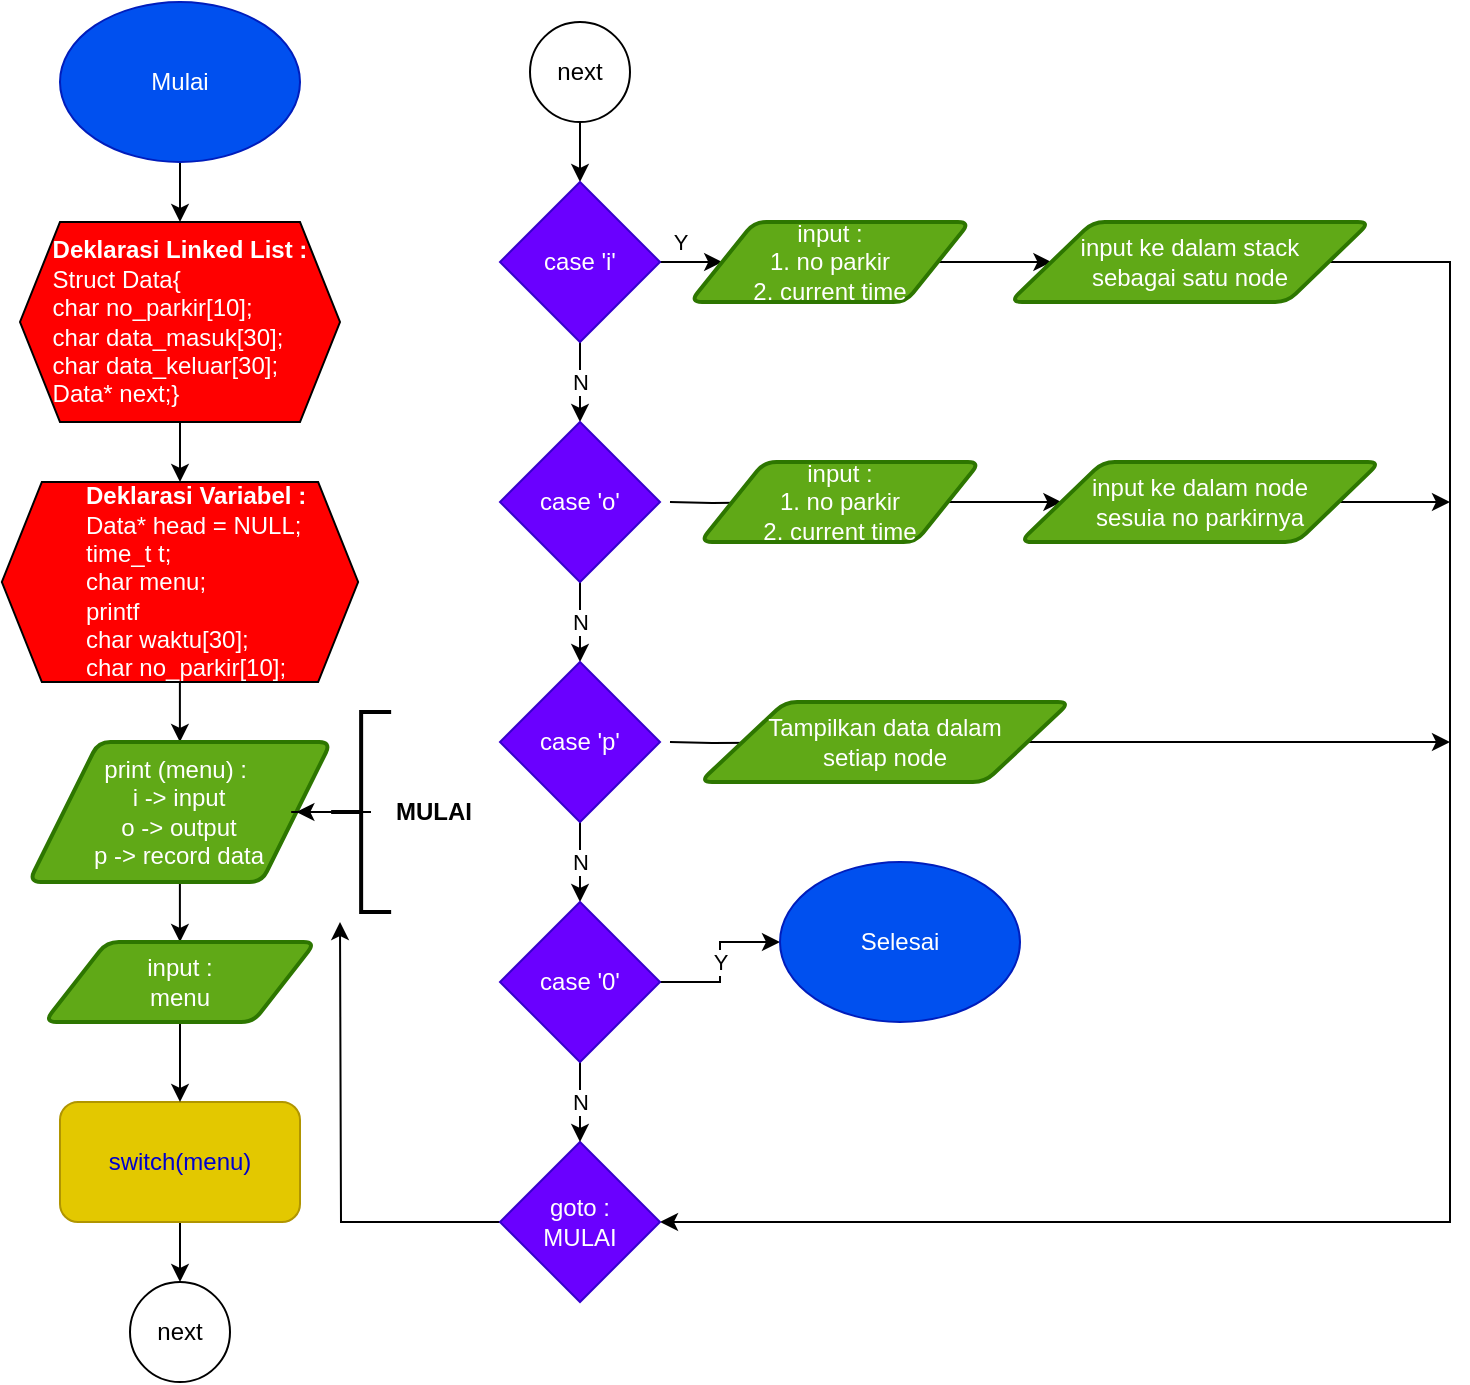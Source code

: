 <mxfile version="14.5.3" type="github"><diagram id="vpWDV6LLJvgoQWHl9rre" name="Page-1"><mxGraphModel dx="868" dy="1651" grid="1" gridSize="10" guides="1" tooltips="1" connect="1" arrows="1" fold="1" page="1" pageScale="1" pageWidth="827" pageHeight="1169" math="0" shadow="0"><root><mxCell id="0"/><mxCell id="1" parent="0"/><mxCell id="7emiK352lVmpv-qZqaM6-1" style="edgeStyle=orthogonalEdgeStyle;rounded=0;orthogonalLoop=1;jettySize=auto;html=1;entryX=0.5;entryY=0;entryDx=0;entryDy=0;" edge="1" parent="1" source="7emiK352lVmpv-qZqaM6-2" target="7emiK352lVmpv-qZqaM6-4"><mxGeometry relative="1" as="geometry"/></mxCell><mxCell id="7emiK352lVmpv-qZqaM6-2" value="&lt;div style=&quot;color: rgb(255 , 255 , 255)&quot;&gt;&lt;div&gt;&lt;b&gt;Deklarasi Linked List :&lt;/b&gt;&lt;/div&gt;&lt;div style=&quot;text-align: justify&quot;&gt;Struct Data{&lt;/div&gt;&lt;div style=&quot;text-align: left&quot;&gt;char no_parkir[10];&lt;/div&gt;&lt;div style=&quot;text-align: left&quot;&gt;char data_masuk[30];&lt;/div&gt;&lt;div style=&quot;text-align: left&quot;&gt;char data_keluar[30];&lt;/div&gt;&lt;div style=&quot;text-align: left&quot;&gt;Data* next;}&lt;/div&gt;&lt;/div&gt;" style="shape=hexagon;perimeter=hexagonPerimeter2;whiteSpace=wrap;html=1;fixedSize=1;fillColor=#FF0000;" vertex="1" parent="1"><mxGeometry x="200" y="30" width="160" height="100" as="geometry"/></mxCell><mxCell id="7emiK352lVmpv-qZqaM6-3" value="" style="edgeStyle=orthogonalEdgeStyle;rounded=0;orthogonalLoop=1;jettySize=auto;html=1;" edge="1" parent="1" source="7emiK352lVmpv-qZqaM6-4" target="7emiK352lVmpv-qZqaM6-6"><mxGeometry relative="1" as="geometry"/></mxCell><mxCell id="7emiK352lVmpv-qZqaM6-4" value="&lt;blockquote style=&quot;margin: 0 0 0 40px ; border: none ; padding: 0px&quot;&gt;&lt;b style=&quot;color: rgb(255 , 255 , 255)&quot;&gt;Deklarasi Variabel :&lt;br&gt;&lt;/b&gt;&lt;span style=&quot;color: rgb(255 , 255 , 255)&quot;&gt;Data* head = NULL;&lt;br&gt;&lt;/span&gt;&lt;span style=&quot;color: rgb(255 , 255 , 255)&quot;&gt;time_t t;&lt;br&gt;&lt;/span&gt;&lt;span style=&quot;color: rgb(255 , 255 , 255)&quot;&gt;char menu;&lt;br&gt;&lt;/span&gt;&lt;span style=&quot;color: rgb(255 , 255 , 255)&quot;&gt;printf&lt;br&gt;&lt;/span&gt;&lt;span style=&quot;color: rgb(255 , 255 , 255)&quot;&gt;char waktu[30];&lt;/span&gt;&lt;div style=&quot;color: rgb(255 , 255 , 255)&quot;&gt;&lt;div&gt;char no_parkir[10];&lt;/div&gt;&lt;/div&gt;&lt;/blockquote&gt;&lt;div style=&quot;color: rgb(255 , 255 , 255)&quot;&gt;&lt;div&gt;&lt;span&gt;&#9;&lt;/span&gt;&lt;/div&gt;&lt;/div&gt;" style="shape=hexagon;perimeter=hexagonPerimeter2;whiteSpace=wrap;html=1;fixedSize=1;fillColor=#FF0000;align=left;" vertex="1" parent="1"><mxGeometry x="190.93" y="160" width="178.13" height="100" as="geometry"/></mxCell><mxCell id="7emiK352lVmpv-qZqaM6-5" value="" style="edgeStyle=orthogonalEdgeStyle;rounded=0;orthogonalLoop=1;jettySize=auto;html=1;" edge="1" parent="1" source="7emiK352lVmpv-qZqaM6-6" target="7emiK352lVmpv-qZqaM6-10"><mxGeometry relative="1" as="geometry"/></mxCell><mxCell id="7emiK352lVmpv-qZqaM6-6" value="print (menu) :&amp;nbsp;&lt;br&gt;i -&amp;gt; input&lt;br&gt;o -&amp;gt; output&lt;br&gt;p -&amp;gt; record data" style="shape=parallelogram;html=1;strokeWidth=2;perimeter=parallelogramPerimeter;whiteSpace=wrap;rounded=1;arcSize=12;size=0.23;fillColor=#60a917;strokeColor=#2D7600;fontColor=#ffffff;" vertex="1" parent="1"><mxGeometry x="204.43" y="290" width="151.14" height="70" as="geometry"/></mxCell><mxCell id="7emiK352lVmpv-qZqaM6-7" value="" style="edgeStyle=orthogonalEdgeStyle;rounded=0;orthogonalLoop=1;jettySize=auto;html=1;" edge="1" parent="1" source="7emiK352lVmpv-qZqaM6-8" target="7emiK352lVmpv-qZqaM6-11"><mxGeometry relative="1" as="geometry"/></mxCell><mxCell id="7emiK352lVmpv-qZqaM6-8" value="&lt;font color=&quot;#0000cc&quot;&gt;switch(menu)&lt;/font&gt;" style="rounded=1;whiteSpace=wrap;html=1;fillColor=#e3c800;strokeColor=#B09500;fontColor=#ffffff;" vertex="1" parent="1"><mxGeometry x="220" y="470" width="120" height="60" as="geometry"/></mxCell><mxCell id="7emiK352lVmpv-qZqaM6-9" style="edgeStyle=orthogonalEdgeStyle;rounded=0;orthogonalLoop=1;jettySize=auto;html=1;entryX=0.5;entryY=0;entryDx=0;entryDy=0;" edge="1" parent="1" source="7emiK352lVmpv-qZqaM6-10" target="7emiK352lVmpv-qZqaM6-8"><mxGeometry relative="1" as="geometry"/></mxCell><mxCell id="7emiK352lVmpv-qZqaM6-10" value="input :&lt;br&gt;menu" style="shape=parallelogram;html=1;strokeWidth=2;perimeter=parallelogramPerimeter;whiteSpace=wrap;rounded=1;arcSize=12;size=0.23;fillColor=#60a917;strokeColor=#2D7600;fontColor=#ffffff;" vertex="1" parent="1"><mxGeometry x="212.21" y="390" width="135.57" height="40" as="geometry"/></mxCell><mxCell id="7emiK352lVmpv-qZqaM6-11" value="next" style="ellipse;whiteSpace=wrap;html=1;aspect=fixed;" vertex="1" parent="1"><mxGeometry x="255" y="560" width="50" height="50" as="geometry"/></mxCell><mxCell id="7emiK352lVmpv-qZqaM6-12" value="" style="edgeStyle=orthogonalEdgeStyle;rounded=0;orthogonalLoop=1;jettySize=auto;html=1;" edge="1" parent="1" source="7emiK352lVmpv-qZqaM6-13" target="7emiK352lVmpv-qZqaM6-16"><mxGeometry relative="1" as="geometry"/></mxCell><mxCell id="7emiK352lVmpv-qZqaM6-13" value="next" style="ellipse;whiteSpace=wrap;html=1;aspect=fixed;" vertex="1" parent="1"><mxGeometry x="455" y="-70" width="50" height="50" as="geometry"/></mxCell><mxCell id="7emiK352lVmpv-qZqaM6-14" value="N" style="edgeStyle=orthogonalEdgeStyle;rounded=0;orthogonalLoop=1;jettySize=auto;html=1;" edge="1" parent="1" source="7emiK352lVmpv-qZqaM6-16" target="7emiK352lVmpv-qZqaM6-18"><mxGeometry relative="1" as="geometry"/></mxCell><mxCell id="7emiK352lVmpv-qZqaM6-15" value="Y" style="edgeStyle=orthogonalEdgeStyle;rounded=0;orthogonalLoop=1;jettySize=auto;html=1;" edge="1" parent="1" source="7emiK352lVmpv-qZqaM6-16" target="7emiK352lVmpv-qZqaM6-22"><mxGeometry x="0.48" y="10" relative="1" as="geometry"><mxPoint as="offset"/></mxGeometry></mxCell><mxCell id="7emiK352lVmpv-qZqaM6-16" value="case 'i'" style="rhombus;whiteSpace=wrap;html=1;fillColor=#6a00ff;strokeColor=#3700CC;fontColor=#ffffff;" vertex="1" parent="1"><mxGeometry x="440" y="10" width="80" height="80" as="geometry"/></mxCell><mxCell id="7emiK352lVmpv-qZqaM6-17" value="N" style="edgeStyle=orthogonalEdgeStyle;rounded=0;orthogonalLoop=1;jettySize=auto;html=1;" edge="1" parent="1" source="7emiK352lVmpv-qZqaM6-18" target="7emiK352lVmpv-qZqaM6-20"><mxGeometry relative="1" as="geometry"/></mxCell><mxCell id="7emiK352lVmpv-qZqaM6-18" value="case 'o'" style="rhombus;whiteSpace=wrap;html=1;fillColor=#6a00ff;strokeColor=#3700CC;fontColor=#ffffff;" vertex="1" parent="1"><mxGeometry x="440" y="130" width="80" height="80" as="geometry"/></mxCell><mxCell id="7emiK352lVmpv-qZqaM6-19" value="N" style="edgeStyle=orthogonalEdgeStyle;rounded=0;orthogonalLoop=1;jettySize=auto;html=1;" edge="1" parent="1" source="7emiK352lVmpv-qZqaM6-20" target="7emiK352lVmpv-qZqaM6-39"><mxGeometry relative="1" as="geometry"/></mxCell><mxCell id="7emiK352lVmpv-qZqaM6-20" value="case 'p'" style="rhombus;whiteSpace=wrap;html=1;fillColor=#6a00ff;strokeColor=#3700CC;fontColor=#ffffff;" vertex="1" parent="1"><mxGeometry x="440" y="250" width="80" height="80" as="geometry"/></mxCell><mxCell id="7emiK352lVmpv-qZqaM6-21" value="" style="edgeStyle=orthogonalEdgeStyle;rounded=0;orthogonalLoop=1;jettySize=auto;html=1;" edge="1" parent="1" source="7emiK352lVmpv-qZqaM6-22" target="7emiK352lVmpv-qZqaM6-24"><mxGeometry relative="1" as="geometry"/></mxCell><mxCell id="7emiK352lVmpv-qZqaM6-22" value="input :&lt;br&gt;1. no parkir&lt;br&gt;2. current time" style="shape=parallelogram;html=1;strokeWidth=2;perimeter=parallelogramPerimeter;whiteSpace=wrap;rounded=1;arcSize=12;size=0.23;fillColor=#60a917;strokeColor=#2D7600;fontColor=#ffffff;" vertex="1" parent="1"><mxGeometry x="535" y="30" width="140" height="40" as="geometry"/></mxCell><mxCell id="7emiK352lVmpv-qZqaM6-23" style="edgeStyle=orthogonalEdgeStyle;rounded=0;orthogonalLoop=1;jettySize=auto;html=1;entryX=1;entryY=0.5;entryDx=0;entryDy=0;" edge="1" parent="1" source="7emiK352lVmpv-qZqaM6-24" target="7emiK352lVmpv-qZqaM6-36"><mxGeometry relative="1" as="geometry"><Array as="points"><mxPoint x="915" y="50"/><mxPoint x="915" y="530"/></Array></mxGeometry></mxCell><mxCell id="7emiK352lVmpv-qZqaM6-24" value="input ke dalam stack&lt;br&gt;sebagai satu node" style="shape=parallelogram;html=1;strokeWidth=2;perimeter=parallelogramPerimeter;whiteSpace=wrap;rounded=1;arcSize=12;size=0.23;fillColor=#60a917;strokeColor=#2D7600;fontColor=#ffffff;" vertex="1" parent="1"><mxGeometry x="695" y="30" width="180" height="40" as="geometry"/></mxCell><mxCell id="7emiK352lVmpv-qZqaM6-25" value="Y" style="edgeStyle=orthogonalEdgeStyle;rounded=0;orthogonalLoop=1;jettySize=auto;html=1;" edge="1" parent="1" target="7emiK352lVmpv-qZqaM6-27"><mxGeometry x="0.356" y="10" relative="1" as="geometry"><mxPoint x="525" y="170" as="sourcePoint"/><mxPoint as="offset"/></mxGeometry></mxCell><mxCell id="7emiK352lVmpv-qZqaM6-26" value="" style="edgeStyle=orthogonalEdgeStyle;rounded=0;orthogonalLoop=1;jettySize=auto;html=1;" edge="1" parent="1" source="7emiK352lVmpv-qZqaM6-27" target="7emiK352lVmpv-qZqaM6-29"><mxGeometry relative="1" as="geometry"/></mxCell><mxCell id="7emiK352lVmpv-qZqaM6-27" value="input :&lt;br&gt;1. no parkir&lt;br&gt;2. current time" style="shape=parallelogram;html=1;strokeWidth=2;perimeter=parallelogramPerimeter;whiteSpace=wrap;rounded=1;arcSize=12;size=0.23;fillColor=#60a917;strokeColor=#2D7600;fontColor=#ffffff;" vertex="1" parent="1"><mxGeometry x="540" y="150" width="140" height="40" as="geometry"/></mxCell><mxCell id="7emiK352lVmpv-qZqaM6-28" style="edgeStyle=orthogonalEdgeStyle;rounded=0;orthogonalLoop=1;jettySize=auto;html=1;" edge="1" parent="1" source="7emiK352lVmpv-qZqaM6-29"><mxGeometry relative="1" as="geometry"><mxPoint x="915" y="170" as="targetPoint"/></mxGeometry></mxCell><mxCell id="7emiK352lVmpv-qZqaM6-29" value="input ke dalam node&lt;br&gt;sesuia no parkirnya" style="shape=parallelogram;html=1;strokeWidth=2;perimeter=parallelogramPerimeter;whiteSpace=wrap;rounded=1;arcSize=12;size=0.23;fillColor=#60a917;strokeColor=#2D7600;fontColor=#ffffff;" vertex="1" parent="1"><mxGeometry x="700" y="150" width="180" height="40" as="geometry"/></mxCell><mxCell id="7emiK352lVmpv-qZqaM6-30" value="Y" style="edgeStyle=orthogonalEdgeStyle;rounded=0;orthogonalLoop=1;jettySize=auto;html=1;" edge="1" parent="1" target="7emiK352lVmpv-qZqaM6-32"><mxGeometry x="0.275" y="10" relative="1" as="geometry"><mxPoint x="525" y="290" as="sourcePoint"/><mxPoint as="offset"/></mxGeometry></mxCell><mxCell id="7emiK352lVmpv-qZqaM6-31" style="edgeStyle=orthogonalEdgeStyle;rounded=0;orthogonalLoop=1;jettySize=auto;html=1;" edge="1" parent="1" source="7emiK352lVmpv-qZqaM6-32"><mxGeometry relative="1" as="geometry"><mxPoint x="915" y="290" as="targetPoint"/></mxGeometry></mxCell><mxCell id="7emiK352lVmpv-qZqaM6-32" value="Tampilkan data dalam&lt;br&gt;setiap node" style="shape=parallelogram;html=1;strokeWidth=2;perimeter=parallelogramPerimeter;whiteSpace=wrap;rounded=1;arcSize=12;size=0.23;fillColor=#60a917;strokeColor=#2D7600;fontColor=#ffffff;" vertex="1" parent="1"><mxGeometry x="540" y="270" width="185" height="40" as="geometry"/></mxCell><mxCell id="7emiK352lVmpv-qZqaM6-33" style="edgeStyle=orthogonalEdgeStyle;rounded=0;orthogonalLoop=1;jettySize=auto;html=1;" edge="1" parent="1" source="7emiK352lVmpv-qZqaM6-34" target="7emiK352lVmpv-qZqaM6-6"><mxGeometry relative="1" as="geometry"/></mxCell><mxCell id="7emiK352lVmpv-qZqaM6-34" value="&lt;b&gt;MULAI&lt;/b&gt;" style="strokeWidth=2;html=1;shape=mxgraph.flowchart.annotation_2;align=left;labelPosition=right;pointerEvents=1;fillColor=#FF0000;" vertex="1" parent="1"><mxGeometry x="355.57" y="275" width="30" height="100" as="geometry"/></mxCell><mxCell id="7emiK352lVmpv-qZqaM6-35" style="edgeStyle=orthogonalEdgeStyle;rounded=0;orthogonalLoop=1;jettySize=auto;html=1;" edge="1" parent="1" source="7emiK352lVmpv-qZqaM6-36"><mxGeometry relative="1" as="geometry"><mxPoint x="360" y="380" as="targetPoint"/></mxGeometry></mxCell><mxCell id="7emiK352lVmpv-qZqaM6-36" value="goto :&lt;br&gt;MULAI" style="rhombus;whiteSpace=wrap;html=1;fillColor=#6a00ff;strokeColor=#3700CC;fontColor=#ffffff;" vertex="1" parent="1"><mxGeometry x="440" y="490" width="80" height="80" as="geometry"/></mxCell><mxCell id="7emiK352lVmpv-qZqaM6-37" value="N" style="edgeStyle=orthogonalEdgeStyle;rounded=0;orthogonalLoop=1;jettySize=auto;html=1;" edge="1" parent="1" source="7emiK352lVmpv-qZqaM6-39" target="7emiK352lVmpv-qZqaM6-36"><mxGeometry relative="1" as="geometry"/></mxCell><mxCell id="7emiK352lVmpv-qZqaM6-38" value="Y" style="edgeStyle=orthogonalEdgeStyle;rounded=0;orthogonalLoop=1;jettySize=auto;html=1;" edge="1" parent="1" source="7emiK352lVmpv-qZqaM6-39" target="7emiK352lVmpv-qZqaM6-40"><mxGeometry relative="1" as="geometry"/></mxCell><mxCell id="7emiK352lVmpv-qZqaM6-39" value="case '0'" style="rhombus;whiteSpace=wrap;html=1;fillColor=#6a00ff;strokeColor=#3700CC;fontColor=#ffffff;" vertex="1" parent="1"><mxGeometry x="440" y="370" width="80" height="80" as="geometry"/></mxCell><mxCell id="7emiK352lVmpv-qZqaM6-40" value="Selesai" style="ellipse;whiteSpace=wrap;html=1;fontColor=#ffffff;strokeColor=#001DBC;fillColor=#0050ef;" vertex="1" parent="1"><mxGeometry x="580" y="350" width="120" height="80" as="geometry"/></mxCell><mxCell id="7emiK352lVmpv-qZqaM6-41" value="" style="edgeStyle=orthogonalEdgeStyle;rounded=0;orthogonalLoop=1;jettySize=auto;html=1;" edge="1" parent="1" source="7emiK352lVmpv-qZqaM6-42" target="7emiK352lVmpv-qZqaM6-2"><mxGeometry relative="1" as="geometry"/></mxCell><mxCell id="7emiK352lVmpv-qZqaM6-42" value="Mulai" style="ellipse;whiteSpace=wrap;html=1;fontColor=#ffffff;strokeColor=#001DBC;fillColor=#0050ef;" vertex="1" parent="1"><mxGeometry x="220" y="-80" width="120" height="80" as="geometry"/></mxCell></root></mxGraphModel></diagram></mxfile>